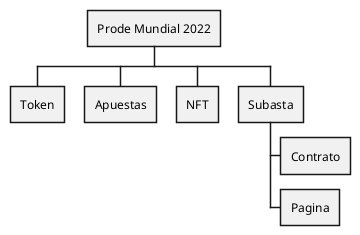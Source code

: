 @startwbs
* Prode Mundial 2022
** Token
** Apuestas
** NFT
** Subasta
*** Contrato
*** Pagina
@endwbs